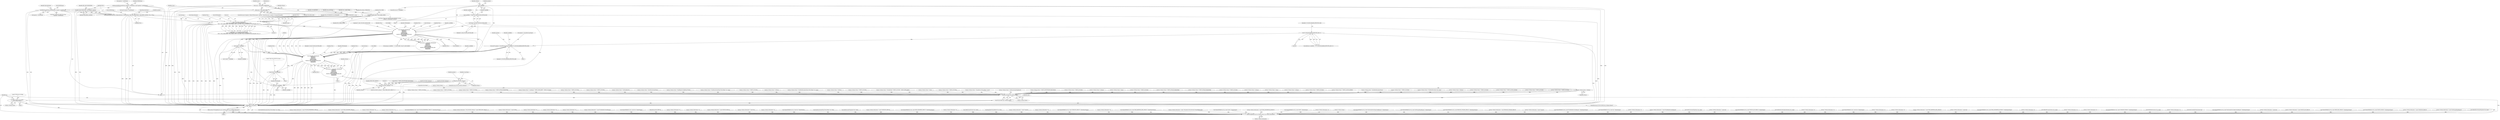 digraph "0_VeraCrypt_f30f9339c9a0b9bbcc6f5ad38804af39db1f479e@array" {
"1000676" [label="(Call,sha256 (opentest->volumeIDs[volumeType], readBuffer, TC_VOLUME_HEADER_EFFECTIVE_SIZE))"];
"1000660" [label="(Call,ZwReadFile (NtFileHandle,\n\t\t\t\t\t\t\t\tNULL,\n\t\t\t\t\t\t\t\tNULL,\n\t\t\t\t\t\t\t\tNULL,\n\t\t\t\t\t\t\t\t&IoStatus,\n\t\t\t\t\t\t\t\treadBuffer,\n\t\t\t\t\t\t\t\tTC_MAX_VOLUME_SECTOR_SIZE,\n\t\t\t\t\t\t\t\t&offset,\n\t\t\t\t\t\t\t\tNULL))"];
"1000508" [label="(Call,ZwReadFile (NtFileHandle,\n\t\t\t\t\t\t\t\tNULL,\n\t\t\t\t\t\t\t\tNULL,\n\t\t\t\t\t\t\t\tNULL,\n\t\t\t\t\t\t\t\t&IoStatus,\n\t\t\t\t\t\t\t\treadBuffer,\n\t\t\t\t\t\t\t\tTC_MAX_VOLUME_SECTOR_SIZE,\n\t\t\t\t\t\t\t\t&offset,\n\t\t\t\t\t\t\t\tNULL))"];
"1000414" [label="(Call,ZwCreateFile (&NtFileHandle,\n\t\t\t\t\t\t SYNCHRONIZE | access, &ObjectAttributes, &IoStatus, NULL,\n\t\t\t\t\t\t 0, FILE_SHARE_READ | FILE_SHARE_WRITE, FILE_OPEN, FILE_SYNCHRONOUS_IO_NONALERT, NULL, 0))"];
"1000417" [label="(Call,SYNCHRONIZE | access)"];
"1000409" [label="(Call,access |= FILE_READ_DATA)"];
"1000362" [label="(Call,access = FILE_READ_ATTRIBUTES)"];
"1000387" [label="(Call,InitializeObjectAttributes (&ObjectAttributes, &FullFileName, OBJ_CASE_INSENSITIVE | OBJ_KERNEL_HANDLE, NULL, NULL))"];
"1000381" [label="(Call,RtlInitUnicodeString (&FullFileName, opentest->wszFileName))"];
"1000373" [label="(Call,EnsureNullTerminatedString (opentest->wszFileName, sizeof (opentest->wszFileName)))"];
"1000392" [label="(Call,OBJ_CASE_INSENSITIVE | OBJ_KERNEL_HANDLE)"];
"1000426" [label="(Call,FILE_SHARE_READ | FILE_SHARE_WRITE)"];
"1000484" [label="(Call,!readBuffer)"];
"1000479" [label="(Call,*readBuffer = TCalloc (TC_MAX_VOLUME_SECTOR_SIZE))"];
"1000481" [label="(Call,TCalloc (TC_MAX_VOLUME_SECTOR_SIZE))"];
"1000581" [label="(Call,(uint64 *) readBuffer)"];
"1000676" [label="(Call,sha256 (opentest->volumeIDs[volumeType], readBuffer, TC_VOLUME_HEADER_EFFECTIVE_SIZE))"];
"1000606" [label="(Call,TC_VOLUME_HEADER_EFFECTIVE_SIZE - 8)"];
"1000658" [label="(Call,ntStatus = ZwReadFile (NtFileHandle,\n\t\t\t\t\t\t\t\tNULL,\n\t\t\t\t\t\t\t\tNULL,\n\t\t\t\t\t\t\t\tNULL,\n\t\t\t\t\t\t\t\t&IoStatus,\n\t\t\t\t\t\t\t\treadBuffer,\n\t\t\t\t\t\t\t\tTC_MAX_VOLUME_SECTOR_SIZE,\n\t\t\t\t\t\t\t\t&offset,\n\t\t\t\t\t\t\t\tNULL))"];
"1000673" [label="(Call,NT_SUCCESS (ntStatus))"];
"1000715" [label="(Call,NT_SUCCESS (ntStatus))"];
"1000720" [label="(Call,Irp->IoStatus.Status = ntStatus)"];
"1003077" [label="(Call,NT_SUCCESS (Irp->IoStatus.Status))"];
"1003076" [label="(Call,!NT_SUCCESS (Irp->IoStatus.Status))"];
"1003105" [label="(Call,Dump (\"IOCTL error 0x%08x\n\", Irp->IoStatus.Status))"];
"1003113" [label="(Call,TCCompleteIrp (Irp, Irp->IoStatus.Status, Irp->IoStatus.Information))"];
"1003112" [label="(Return,return TCCompleteIrp (Irp, Irp->IoStatus.Status, Irp->IoStatus.Information);)"];
"1000691" [label="(Call,TCfree (readBuffer))"];
"1000693" [label="(Call,ZwClose (NtFileHandle))"];
"1000679" [label="(Identifier,opentest)"];
"1000660" [label="(Call,ZwReadFile (NtFileHandle,\n\t\t\t\t\t\t\t\tNULL,\n\t\t\t\t\t\t\t\tNULL,\n\t\t\t\t\t\t\t\tNULL,\n\t\t\t\t\t\t\t\t&IoStatus,\n\t\t\t\t\t\t\t\treadBuffer,\n\t\t\t\t\t\t\t\tTC_MAX_VOLUME_SECTOR_SIZE,\n\t\t\t\t\t\t\t\t&offset,\n\t\t\t\t\t\t\t\tNULL))"];
"1000516" [label="(Identifier,TC_MAX_VOLUME_SECTOR_SIZE)"];
"1002713" [label="(Call,StartBootEncryptionSetup (DeviceObject, Irp, irpSp))"];
"1000417" [label="(Call,SYNCHRONIZE | access)"];
"1003088" [label="(Identifier,irpSp)"];
"1001313" [label="(Call,Irp->IoStatus.Status = STATUS_SUCCESS)"];
"1000413" [label="(Identifier,ntStatus)"];
"1000682" [label="(Identifier,readBuffer)"];
"1001650" [label="(Call,Irp->IoStatus.Information = sizeof (VOLUME_PROPERTIES_STRUCT))"];
"1002005" [label="(Call,Irp->IoStatus.Information = sizeof (DISK_GEOMETRY_STRUCT))"];
"1002304" [label="(Call,Irp->IoStatus.Information = 0)"];
"1000436" [label="(Block,)"];
"1000727" [label="(ControlStructure,break;)"];
"1000419" [label="(Identifier,access)"];
"1000673" [label="(Call,NT_SUCCESS (ntStatus))"];
"1000640" [label="(Block,)"];
"1000422" [label="(Call,&IoStatus)"];
"1002963" [label="(Call,Irp->IoStatus.Status = STATUS_ACCESS_DENIED)"];
"1003113" [label="(Call,TCCompleteIrp (Irp, Irp->IoStatus.Status, Irp->IoStatus.Information))"];
"1000382" [label="(Call,&FullFileName)"];
"1000668" [label="(Identifier,TC_MAX_VOLUME_SECTOR_SIZE)"];
"1000714" [label="(Call,NT_SUCCESS (ntStatus) ? sizeof (OPEN_TEST_STRUCT) : 0)"];
"1002245" [label="(Call,Irp->IoStatus.Information = 0)"];
"1000364" [label="(Identifier,FILE_READ_ATTRIBUTES)"];
"1002726" [label="(Call,Irp->IoStatus.Status = AbortBootEncryptionSetup())"];
"1002816" [label="(Call,Irp->IoStatus.Status = STATUS_SUCCESS)"];
"1001384" [label="(Call,ValidateIOBufferSize (Irp, sizeof (VOLUME_PROPERTIES_STRUCT), ValidateInputOutput))"];
"1000708" [label="(Call,Irp->IoStatus.Information = NT_SUCCESS (ntStatus) ? sizeof (OPEN_TEST_STRUCT) : 0)"];
"1000662" [label="(Identifier,NULL)"];
"1003075" [label="(ControlStructure,if (!NT_SUCCESS (Irp->IoStatus.Status)))"];
"1000374" [label="(Call,opentest->wszFileName)"];
"1002881" [label="(Call,Irp->IoStatus.Status = WriteBootDriveSector (Irp, irpSp))"];
"1000428" [label="(Identifier,FILE_SHARE_WRITE)"];
"1000702" [label="(Call,Dump (\"Open test on file %ls failed NTSTATUS 0x%08x\n\", opentest->wszFileName, ntStatus))"];
"1000420" [label="(Call,&ObjectAttributes)"];
"1000990" [label="(Call,Irp->IoStatus.Status = ntStatus)"];
"1000159" [label="(Call,Irp->IoStatus.Information = sizeof (LONG))"];
"1002733" [label="(Call,Irp->IoStatus.Information = 0)"];
"1000410" [label="(Identifier,access)"];
"1000373" [label="(Call,EnsureNullTerminatedString (opentest->wszFileName, sizeof (opentest->wszFileName)))"];
"1001051" [label="(Call,Irp->IoStatus.Information = 0)"];
"1000512" [label="(Identifier,NULL)"];
"1001361" [label="(Call,Irp->IoStatus.Status = STATUS_SUCCESS)"];
"1002488" [label="(Call,Irp->IoStatus.Information = 0)"];
"1000659" [label="(Identifier,ntStatus)"];
"1000517" [label="(Call,&offset)"];
"1000362" [label="(Call,access = FILE_READ_ATTRIBUTES)"];
"1000694" [label="(Identifier,NtFileHandle)"];
"1000581" [label="(Call,(uint64 *) readBuffer)"];
"1002339" [label="(Call,Irp->IoStatus.Information = sizeof (ProbeRealDriveSizeRequest))"];
"1001064" [label="(Call,Irp->IoStatus.Status = STATUS_ACCESS_DENIED)"];
"1001025" [label="(Call,Irp->IoStatus.Status = STATUS_SUCCESS)"];
"1000661" [label="(Identifier,NtFileHandle)"];
"1000718" [label="(Identifier,OPEN_TEST_STRUCT)"];
"1000213" [label="(Call,ValidateIOBufferSize (Irp, sizeof (int), ValidateOutput))"];
"1000120" [label="(MethodParameterIn,PIRP Irp)"];
"1000488" [label="(Identifier,ntStatus)"];
"1002655" [label="(Call,Irp->IoStatus.Status = STATUS_SUCCESS)"];
"1000664" [label="(Identifier,NULL)"];
"1000719" [label="(Literal,0)"];
"1002698" [label="(Call,Irp->IoStatus.Status = STATUS_SUCCESS)"];
"1001097" [label="(Call,Irp->IoStatus.Information = 0)"];
"1000431" [label="(Identifier,NULL)"];
"1003061" [label="(Call,Irp->IoStatus.Information = 0)"];
"1000121" [label="(Block,)"];
"1000715" [label="(Call,NT_SUCCESS (ntStatus))"];
"1000483" [label="(ControlStructure,if (!readBuffer))"];
"1000602" [label="(Call,IsAllZeroes (readBuffer + 8, TC_VOLUME_HEADER_EFFECTIVE_SIZE - 8))"];
"1000336" [label="(Call,Irp->IoStatus.Status = STATUS_SUCCESS)"];
"1000551" [label="(Call,memcmp (readBuffer + i, TC_APP_NAME, strlen (TC_APP_NAME)))"];
"1000421" [label="(Identifier,ObjectAttributes)"];
"1002512" [label="(Call,Irp->IoStatus.Information = sizeof (MOUNT_STRUCT))"];
"1000256" [label="(Call,Irp->IoStatus.Information = sizeof (int))"];
"1002835" [label="(Call,Irp->IoStatus.Information = 0)"];
"1000418" [label="(Identifier,SYNCHRONIZE)"];
"1000508" [label="(Call,ZwReadFile (NtFileHandle,\n\t\t\t\t\t\t\t\tNULL,\n\t\t\t\t\t\t\t\tNULL,\n\t\t\t\t\t\t\t\tNULL,\n\t\t\t\t\t\t\t\t&IoStatus,\n\t\t\t\t\t\t\t\treadBuffer,\n\t\t\t\t\t\t\t\tTC_MAX_VOLUME_SECTOR_SIZE,\n\t\t\t\t\t\t\t\t&offset,\n\t\t\t\t\t\t\t\tNULL))"];
"1000676" [label="(Call,sha256 (opentest->volumeIDs[volumeType], readBuffer, TC_VOLUME_HEADER_EFFECTIVE_SIZE))"];
"1000491" [label="(Block,)"];
"1000683" [label="(Identifier,TC_VOLUME_HEADER_EFFECTIVE_SIZE)"];
"1003076" [label="(Call,!NT_SUCCESS (Irp->IoStatus.Status))"];
"1000393" [label="(Identifier,OBJ_CASE_INSENSITIVE)"];
"1000671" [label="(Identifier,NULL)"];
"1000487" [label="(Call,ntStatus = STATUS_INSUFFICIENT_RESOURCES)"];
"1003036" [label="(Call,Irp->IoStatus.Status = STATUS_SUCCESS)"];
"1000693" [label="(Call,ZwClose (NtFileHandle))"];
"1000658" [label="(Call,ntStatus = ZwReadFile (NtFileHandle,\n\t\t\t\t\t\t\t\tNULL,\n\t\t\t\t\t\t\t\tNULL,\n\t\t\t\t\t\t\t\tNULL,\n\t\t\t\t\t\t\t\t&IoStatus,\n\t\t\t\t\t\t\t\treadBuffer,\n\t\t\t\t\t\t\t\tTC_MAX_VOLUME_SECTOR_SIZE,\n\t\t\t\t\t\t\t\t&offset,\n\t\t\t\t\t\t\t\tNULL))"];
"1000383" [label="(Identifier,FullFileName)"];
"1003054" [label="(Call,Irp->IoStatus.Status = STATUS_INVALID_PARAMETER)"];
"1001041" [label="(Call,Irp->IoStatus.Status = cacheEmpty ? STATUS_PIPE_EMPTY : STATUS_SUCCESS)"];
"1002955" [label="(Call,Irp->IoStatus.Status = STATUS_SUCCESS)"];
"1002789" [label="(Call,ValidateIOBufferSize (Irp, sizeof (int), ValidateOutput))"];
"1003112" [label="(Return,return TCCompleteIrp (Irp, Irp->IoStatus.Status, Irp->IoStatus.Information);)"];
"1002831" [label="(Call,StartDecoySystemWipe (DeviceObject, Irp, irpSp))"];
"1000506" [label="(Call,ntStatus = ZwReadFile (NtFileHandle,\n\t\t\t\t\t\t\t\tNULL,\n\t\t\t\t\t\t\t\tNULL,\n\t\t\t\t\t\t\t\tNULL,\n\t\t\t\t\t\t\t\t&IoStatus,\n\t\t\t\t\t\t\t\treadBuffer,\n\t\t\t\t\t\t\t\tTC_MAX_VOLUME_SECTOR_SIZE,\n\t\t\t\t\t\t\t\t&offset,\n\t\t\t\t\t\t\t\tNULL))"];
"1000485" [label="(Identifier,readBuffer)"];
"1000388" [label="(Call,&ObjectAttributes)"];
"1002778" [label="(Call,GetBootLoaderFingerprint (Irp, irpSp))"];
"1000415" [label="(Call,&NtFileHandle)"];
"1002647" [label="(Call,Irp->IoStatus.Information = sizeof (UNMOUNT_STRUCT))"];
"1000692" [label="(Identifier,readBuffer)"];
"1000675" [label="(Block,)"];
"1000480" [label="(Identifier,readBuffer)"];
"1000580" [label="(Call,*(uint64 *) readBuffer)"];
"1000639" [label="(Identifier,volumeType)"];
"1001957" [label="(Call,ValidateIOBufferSize (Irp, sizeof (DISK_GEOMETRY_STRUCT), ValidateInputOutput))"];
"1002940" [label="(Call,Irp->IoStatus.Status = STATUS_SUCCESS)"];
"1002890" [label="(Call,Irp->IoStatus.Information = 0)"];
"1000411" [label="(Identifier,FILE_READ_DATA)"];
"1000394" [label="(Identifier,OBJ_KERNEL_HANDLE)"];
"1000477" [label="(Block,)"];
"1002754" [label="(Call,Irp->IoStatus.Status = GetSetupResult())"];
"1000387" [label="(Call,InitializeObjectAttributes (&ObjectAttributes, &FullFileName, OBJ_CASE_INSENSITIVE | OBJ_KERNEL_HANDLE, NULL, NULL))"];
"1000677" [label="(Call,opentest->volumeIDs[volumeType])"];
"1002844" [label="(Call,Irp->IoStatus.Status = AbortDecoySystemWipe())"];
"1002768" [label="(Call,GetBootLoaderVersion (Irp, irpSp))"];
"1000363" [label="(Identifier,access)"];
"1002773" [label="(Call,ReopenBootVolumeHeader (Irp, irpSp))"];
"1000979" [label="(Call,Irp->IoStatus.Information = sizeof (*request))"];
"1002851" [label="(Call,Irp->IoStatus.Information = 0)"];
"1000720" [label="(Call,Irp->IoStatus.Status = ntStatus)"];
"1002979" [label="(Call,Irp->IoStatus.Status = ReadRegistryConfigFlags (FALSE))"];
"1000377" [label="(Call,sizeof (opentest->wszFileName))"];
"1002595" [label="(Call,ValidateIOBufferSize (Irp, sizeof (UNMOUNT_STRUCT), ValidateInputOutput))"];
"1002867" [label="(Call,Irp->IoStatus.Information = 0)"];
"1001718" [label="(Call,ValidateIOBufferSize (Irp, sizeof (DISK_PARTITION_INFO_STRUCT), ValidateInputOutput))"];
"1000484" [label="(Call,!readBuffer)"];
"1000429" [label="(Identifier,FILE_OPEN)"];
"1000368" [label="(Identifier,Irp)"];
"1001368" [label="(Call,Irp->IoStatus.Information = irpSp->Parameters.DeviceIoControl.OutputBufferLength)"];
"1002825" [label="(Call,Irp->IoStatus.Status = StartDecoySystemWipe (DeviceObject, Irp, irpSp))"];
"1000972" [label="(Call,Irp->IoStatus.Status = STATUS_SUCCESS)"];
"1000427" [label="(Identifier,FILE_SHARE_READ)"];
"1001331" [label="(Call,ValidateIOBufferSize (Irp, sizeof (uint32), ValidateOutput))"];
"1000414" [label="(Call,ZwCreateFile (&NtFileHandle,\n\t\t\t\t\t\t SYNCHRONIZE | access, &ObjectAttributes, &IoStatus, NULL,\n\t\t\t\t\t\t 0, FILE_SHARE_READ | FILE_SHARE_WRITE, FILE_OPEN, FILE_SYNCHRONOUS_IO_NONALERT, NULL, 0))"];
"1002013" [label="(Call,Irp->IoStatus.Status = ntStatus)"];
"1002221" [label="(Call,Irp->IoStatus.Information = sizeof (DISK_GEOMETRY_EX_STRUCT))"];
"1000140" [label="(Call,ValidateIOBufferSize (Irp, sizeof (LONG), ValidateOutput))"];
"1000665" [label="(Call,&IoStatus)"];
"1002360" [label="(Call,Irp->IoStatus.Information = 0)"];
"1003115" [label="(Call,Irp->IoStatus.Status)"];
"1002998" [label="(Call,ValidateIOBufferSize (Irp, sizeof (GetSystemDriveDumpConfigRequest), ValidateOutput))"];
"1000608" [label="(Literal,8)"];
"1002900" [label="(Call,ValidateIOBufferSize (Irp, sizeof (GetWarningFlagsRequest), ValidateOutput))"];
"1001661" [label="(Call,ValidateIOBufferSize (Irp, sizeof (RESOLVE_SYMLINK_STRUCT), ValidateInputOutput))"];
"1000400" [label="(Identifier,opentest)"];
"1001700" [label="(Call,Irp->IoStatus.Information = sizeof (RESOLVE_SYMLINK_STRUCT))"];
"1003043" [label="(Call,Irp->IoStatus.Information = sizeof (*request))"];
"1002707" [label="(Call,Irp->IoStatus.Status = StartBootEncryptionSetup (DeviceObject, Irp, irpSp))"];
"1000672" [label="(ControlStructure,if (NT_SUCCESS (ntStatus)))"];
"1002255" [label="(Call,ValidateIOBufferSize (Irp, sizeof (ProbeRealDriveSizeRequest), ValidateInputOutput))"];
"1003106" [label="(Literal,\"IOCTL error 0x%08x\n\")"];
"1001708" [label="(Call,Irp->IoStatus.Status = ntStatus)"];
"1000425" [label="(Literal,0)"];
"1000177" [label="(Call,ValidateIOBufferSize (Irp, sizeof (int), ValidateOutput))"];
"1000381" [label="(Call,RtlInitUnicodeString (&FullFileName, opentest->wszFileName))"];
"1000997" [label="(Call,Irp->IoStatus.Information = 0)"];
"1000669" [label="(Call,&offset)"];
"1000509" [label="(Identifier,NtFileHandle)"];
"1002381" [label="(Call,Irp->IoStatus.Information = sizeof (ProbeRealDriveSizeRequest))"];
"1000167" [label="(Call,Irp->IoStatus.Status = STATUS_SUCCESS)"];
"1001087" [label="(Call,Irp->IoStatus.Status = PortableMode ? STATUS_SUCCESS : STATUS_PIPE_EMPTY)"];
"1000395" [label="(Identifier,NULL)"];
"1002876" [label="(Call,GetDecoySystemWipeStatus (Irp, irpSp))"];
"1000511" [label="(Identifier,NULL)"];
"1002311" [label="(Call,Irp->IoStatus.Status = status)"];
"1000195" [label="(Call,Irp->IoStatus.Information = sizeof (int))"];
"1000606" [label="(Call,TC_VOLUME_HEADER_EFFECTIVE_SIZE - 8)"];
"1000481" [label="(Call,TCalloc (TC_MAX_VOLUME_SECTOR_SIZE))"];
"1002347" [label="(Call,Irp->IoStatus.Status = STATUS_SUCCESS)"];
"1000519" [label="(Identifier,NULL)"];
"1000552" [label="(Call,readBuffer + i)"];
"1000432" [label="(Literal,0)"];
"1002520" [label="(Call,Irp->IoStatus.Status = MountDevice (DeviceObject, mount))"];
"1001107" [label="(Call,ValidateIOBufferSize (Irp, sizeof (MOUNT_LIST_STRUCT), ValidateOutput))"];
"1002783" [label="(Call,GetBootEncryptionAlgorithmName (Irp, irpSp))"];
"1001414" [label="(Call,Irp->IoStatus.Information = 0)"];
"1002747" [label="(Call,Irp->IoStatus.Information = 0)"];
"1000274" [label="(Call,ValidateIOBufferSize (Irp, sizeof (int), ValidateOutput))"];
"1000397" [label="(ControlStructure,if (opentest->bDetectTCBootLoader || opentest->DetectFilesystem || opentest->bComputeVolumeIDs))"];
"1002860" [label="(Call,Irp->IoStatus.Status = GetDecoySystemWipeResult())"];
"1000695" [label="(Call,Dump (\"Open test on file %ls success.\n\", opentest->wszFileName))"];
"1000716" [label="(Identifier,ntStatus)"];
"1001032" [label="(Call,Irp->IoStatus.Information = 0)"];
"1002238" [label="(Call,Irp->IoStatus.Status = STATUS_INSUFFICIENT_RESOURCES)"];
"1002987" [label="(Call,Irp->IoStatus.Information = 0)"];
"1000264" [label="(Call,Irp->IoStatus.Status = STATUS_SUCCESS)"];
"1000482" [label="(Identifier,TC_MAX_VOLUME_SECTOR_SIZE)"];
"1000479" [label="(Call,*readBuffer = TCalloc (TC_MAX_VOLUME_SECTOR_SIZE))"];
"1003107" [label="(Call,Irp->IoStatus.Status)"];
"1001939" [label="(Call,Irp->IoStatus.Information = sizeof (DISK_PARTITION_INFO_STRUCT))"];
"1000513" [label="(Call,&IoStatus)"];
"1002808" [label="(Call,Irp->IoStatus.Information = sizeof (int))"];
"1002023" [label="(Call,ValidateIOBufferSize (Irp, sizeof (DISK_GEOMETRY_EX_STRUCT), ValidateInputOutput))"];
"1000687" [label="(Identifier,opentest)"];
"1000389" [label="(Identifier,ObjectAttributes)"];
"1001947" [label="(Call,Irp->IoStatus.Status = ntStatus)"];
"1002970" [label="(Call,Irp->IoStatus.Information = 0)"];
"1002367" [label="(Call,Irp->IoStatus.Status = status)"];
"1000203" [label="(Call,Irp->IoStatus.Status = STATUS_SUCCESS)"];
"1000495" [label="(Identifier,opentest)"];
"1001407" [label="(Call,Irp->IoStatus.Status = STATUS_INVALID_PARAMETER)"];
"1000721" [label="(Call,Irp->IoStatus.Status)"];
"1003078" [label="(Call,Irp->IoStatus.Status)"];
"1003105" [label="(Call,Dump (\"IOCTL error 0x%08x\n\", Irp->IoStatus.Status))"];
"1002742" [label="(Call,GetBootEncryptionStatus (Irp, irpSp))"];
"1001071" [label="(Call,Irp->IoStatus.Information = 0)"];
"1002717" [label="(Call,Irp->IoStatus.Information = 0)"];
"1003092" [label="(Block,)"];
"1000510" [label="(Identifier,NULL)"];
"1000515" [label="(Identifier,readBuffer)"];
"1000667" [label="(Identifier,readBuffer)"];
"1003077" [label="(Call,NT_SUCCESS (Irp->IoStatus.Status))"];
"1000691" [label="(Call,TCfree (readBuffer))"];
"1000434" [label="(Call,NT_SUCCESS (ntStatus))"];
"1002481" [label="(Call,Irp->IoStatus.Status = STATUS_INVALID_PARAMETER)"];
"1002665" [label="(Call,ValidateIOBufferSize (Irp, sizeof (UNMOUNT_STRUCT), ValidateInputOutput))"];
"1003125" [label="(MethodReturn,NTSTATUS)"];
"1002887" [label="(Call,WriteBootDriveSector (Irp, irpSp))"];
"1001015" [label="(Call,Irp->IoStatus.Information = 0)"];
"1000424" [label="(Identifier,NULL)"];
"1000663" [label="(Identifier,NULL)"];
"1000125" [label="(Call,IoGetCurrentIrpStackLocation (Irp))"];
"1003120" [label="(Call,Irp->IoStatus.Information)"];
"1000674" [label="(Identifier,ntStatus)"];
"1000384" [label="(Call,opentest->wszFileName)"];
"1000521" [label="(Call,NT_SUCCESS (ntStatus))"];
"1000748" [label="(Call,ValidateIOBufferSize (Irp, sizeof (GetSystemDriveConfigurationRequest), ValidateInputOutput))"];
"1000396" [label="(Identifier,NULL)"];
"1003114" [label="(Identifier,Irp)"];
"1000390" [label="(Call,&FullFileName)"];
"1001643" [label="(Call,Irp->IoStatus.Status = STATUS_SUCCESS)"];
"1000328" [label="(Call,Irp->IoStatus.Information = sizeof (int))"];
"1001320" [label="(Call,Irp->IoStatus.Information = sizeof (MOUNT_LIST_STRUCT))"];
"1000367" [label="(Call,ValidateIOBufferSize (Irp, sizeof (OPEN_TEST_STRUCT), ValidateInputOutput))"];
"1000426" [label="(Call,FILE_SHARE_READ | FILE_SHARE_WRITE)"];
"1000430" [label="(Identifier,FILE_SYNCHRONOUS_IO_NONALERT)"];
"1002229" [label="(Call,Irp->IoStatus.Status = ntStatus)"];
"1000607" [label="(Identifier,TC_VOLUME_HEADER_EFFECTIVE_SIZE)"];
"1002399" [label="(Call,ValidateIOBufferSize (Irp, sizeof (MOUNT_STRUCT), ValidateInputOutput))"];
"1002389" [label="(Call,Irp->IoStatus.Status = status)"];
"1002690" [label="(Call,Irp->IoStatus.Information = sizeof (UNMOUNT_STRUCT))"];
"1000726" [label="(Identifier,ntStatus)"];
"1001008" [label="(Call,Irp->IoStatus.Status = ntStatus)"];
"1000696" [label="(Literal,\"Open test on file %ls success.\n\")"];
"1000583" [label="(Identifier,readBuffer)"];
"1002932" [label="(Call,Irp->IoStatus.Information = sizeof (GetWarningFlagsRequest))"];
"1002763" [label="(Call,GetBootDriveVolumeProperties (Irp, irpSp))"];
"1000409" [label="(Call,access |= FILE_READ_DATA)"];
"1000345" [label="(Block,)"];
"1000392" [label="(Call,OBJ_CASE_INSENSITIVE | OBJ_KERNEL_HANDLE)"];
"1000412" [label="(Call,ntStatus = ZwCreateFile (&NtFileHandle,\n\t\t\t\t\t\t SYNCHRONIZE | access, &ObjectAttributes, &IoStatus, NULL,\n\t\t\t\t\t\t 0, FILE_SHARE_READ | FILE_SHARE_WRITE, FILE_OPEN, FILE_SYNCHRONOUS_IO_NONALERT, NULL, 0))"];
"1000676" -> "1000675"  [label="AST: "];
"1000676" -> "1000683"  [label="CFG: "];
"1000677" -> "1000676"  [label="AST: "];
"1000682" -> "1000676"  [label="AST: "];
"1000683" -> "1000676"  [label="AST: "];
"1000687" -> "1000676"  [label="CFG: "];
"1000676" -> "1003125"  [label="DDG: "];
"1000676" -> "1003125"  [label="DDG: "];
"1000676" -> "1003125"  [label="DDG: "];
"1000676" -> "1003125"  [label="DDG: "];
"1000676" -> "1000660"  [label="DDG: "];
"1000660" -> "1000676"  [label="DDG: "];
"1000606" -> "1000676"  [label="DDG: "];
"1000676" -> "1000691"  [label="DDG: "];
"1000660" -> "1000658"  [label="AST: "];
"1000660" -> "1000671"  [label="CFG: "];
"1000661" -> "1000660"  [label="AST: "];
"1000662" -> "1000660"  [label="AST: "];
"1000663" -> "1000660"  [label="AST: "];
"1000664" -> "1000660"  [label="AST: "];
"1000665" -> "1000660"  [label="AST: "];
"1000667" -> "1000660"  [label="AST: "];
"1000668" -> "1000660"  [label="AST: "];
"1000669" -> "1000660"  [label="AST: "];
"1000671" -> "1000660"  [label="AST: "];
"1000658" -> "1000660"  [label="CFG: "];
"1000660" -> "1003125"  [label="DDG: "];
"1000660" -> "1003125"  [label="DDG: "];
"1000660" -> "1003125"  [label="DDG: "];
"1000660" -> "1003125"  [label="DDG: "];
"1000660" -> "1003125"  [label="DDG: "];
"1000660" -> "1003125"  [label="DDG: "];
"1000660" -> "1000658"  [label="DDG: "];
"1000660" -> "1000658"  [label="DDG: "];
"1000660" -> "1000658"  [label="DDG: "];
"1000660" -> "1000658"  [label="DDG: "];
"1000660" -> "1000658"  [label="DDG: "];
"1000660" -> "1000658"  [label="DDG: "];
"1000508" -> "1000660"  [label="DDG: "];
"1000508" -> "1000660"  [label="DDG: "];
"1000508" -> "1000660"  [label="DDG: "];
"1000508" -> "1000660"  [label="DDG: "];
"1000508" -> "1000660"  [label="DDG: "];
"1000508" -> "1000660"  [label="DDG: "];
"1000414" -> "1000660"  [label="DDG: "];
"1000414" -> "1000660"  [label="DDG: "];
"1000581" -> "1000660"  [label="DDG: "];
"1000484" -> "1000660"  [label="DDG: "];
"1000481" -> "1000660"  [label="DDG: "];
"1000660" -> "1000691"  [label="DDG: "];
"1000660" -> "1000693"  [label="DDG: "];
"1000508" -> "1000506"  [label="AST: "];
"1000508" -> "1000519"  [label="CFG: "];
"1000509" -> "1000508"  [label="AST: "];
"1000510" -> "1000508"  [label="AST: "];
"1000511" -> "1000508"  [label="AST: "];
"1000512" -> "1000508"  [label="AST: "];
"1000513" -> "1000508"  [label="AST: "];
"1000515" -> "1000508"  [label="AST: "];
"1000516" -> "1000508"  [label="AST: "];
"1000517" -> "1000508"  [label="AST: "];
"1000519" -> "1000508"  [label="AST: "];
"1000506" -> "1000508"  [label="CFG: "];
"1000508" -> "1003125"  [label="DDG: "];
"1000508" -> "1003125"  [label="DDG: "];
"1000508" -> "1003125"  [label="DDG: "];
"1000508" -> "1003125"  [label="DDG: "];
"1000508" -> "1003125"  [label="DDG: "];
"1000508" -> "1003125"  [label="DDG: "];
"1000508" -> "1000506"  [label="DDG: "];
"1000508" -> "1000506"  [label="DDG: "];
"1000508" -> "1000506"  [label="DDG: "];
"1000508" -> "1000506"  [label="DDG: "];
"1000508" -> "1000506"  [label="DDG: "];
"1000508" -> "1000506"  [label="DDG: "];
"1000414" -> "1000508"  [label="DDG: "];
"1000414" -> "1000508"  [label="DDG: "];
"1000484" -> "1000508"  [label="DDG: "];
"1000481" -> "1000508"  [label="DDG: "];
"1000508" -> "1000551"  [label="DDG: "];
"1000508" -> "1000552"  [label="DDG: "];
"1000508" -> "1000581"  [label="DDG: "];
"1000508" -> "1000691"  [label="DDG: "];
"1000508" -> "1000693"  [label="DDG: "];
"1000414" -> "1000412"  [label="AST: "];
"1000414" -> "1000432"  [label="CFG: "];
"1000415" -> "1000414"  [label="AST: "];
"1000417" -> "1000414"  [label="AST: "];
"1000420" -> "1000414"  [label="AST: "];
"1000422" -> "1000414"  [label="AST: "];
"1000424" -> "1000414"  [label="AST: "];
"1000425" -> "1000414"  [label="AST: "];
"1000426" -> "1000414"  [label="AST: "];
"1000429" -> "1000414"  [label="AST: "];
"1000430" -> "1000414"  [label="AST: "];
"1000431" -> "1000414"  [label="AST: "];
"1000432" -> "1000414"  [label="AST: "];
"1000412" -> "1000414"  [label="CFG: "];
"1000414" -> "1003125"  [label="DDG: "];
"1000414" -> "1003125"  [label="DDG: "];
"1000414" -> "1003125"  [label="DDG: "];
"1000414" -> "1003125"  [label="DDG: "];
"1000414" -> "1003125"  [label="DDG: "];
"1000414" -> "1003125"  [label="DDG: "];
"1000414" -> "1003125"  [label="DDG: "];
"1000414" -> "1003125"  [label="DDG: "];
"1000414" -> "1000412"  [label="DDG: "];
"1000414" -> "1000412"  [label="DDG: "];
"1000414" -> "1000412"  [label="DDG: "];
"1000414" -> "1000412"  [label="DDG: "];
"1000414" -> "1000412"  [label="DDG: "];
"1000414" -> "1000412"  [label="DDG: "];
"1000414" -> "1000412"  [label="DDG: "];
"1000414" -> "1000412"  [label="DDG: "];
"1000414" -> "1000412"  [label="DDG: "];
"1000417" -> "1000414"  [label="DDG: "];
"1000417" -> "1000414"  [label="DDG: "];
"1000387" -> "1000414"  [label="DDG: "];
"1000387" -> "1000414"  [label="DDG: "];
"1000426" -> "1000414"  [label="DDG: "];
"1000426" -> "1000414"  [label="DDG: "];
"1000417" -> "1000419"  [label="CFG: "];
"1000418" -> "1000417"  [label="AST: "];
"1000419" -> "1000417"  [label="AST: "];
"1000421" -> "1000417"  [label="CFG: "];
"1000417" -> "1003125"  [label="DDG: "];
"1000417" -> "1003125"  [label="DDG: "];
"1000409" -> "1000417"  [label="DDG: "];
"1000362" -> "1000417"  [label="DDG: "];
"1000409" -> "1000397"  [label="AST: "];
"1000409" -> "1000411"  [label="CFG: "];
"1000410" -> "1000409"  [label="AST: "];
"1000411" -> "1000409"  [label="AST: "];
"1000413" -> "1000409"  [label="CFG: "];
"1000409" -> "1003125"  [label="DDG: "];
"1000409" -> "1003125"  [label="DDG: "];
"1000362" -> "1000409"  [label="DDG: "];
"1000362" -> "1000345"  [label="AST: "];
"1000362" -> "1000364"  [label="CFG: "];
"1000363" -> "1000362"  [label="AST: "];
"1000364" -> "1000362"  [label="AST: "];
"1000368" -> "1000362"  [label="CFG: "];
"1000362" -> "1003125"  [label="DDG: "];
"1000362" -> "1003125"  [label="DDG: "];
"1000387" -> "1000345"  [label="AST: "];
"1000387" -> "1000396"  [label="CFG: "];
"1000388" -> "1000387"  [label="AST: "];
"1000390" -> "1000387"  [label="AST: "];
"1000392" -> "1000387"  [label="AST: "];
"1000395" -> "1000387"  [label="AST: "];
"1000396" -> "1000387"  [label="AST: "];
"1000400" -> "1000387"  [label="CFG: "];
"1000387" -> "1003125"  [label="DDG: "];
"1000387" -> "1003125"  [label="DDG: "];
"1000387" -> "1003125"  [label="DDG: "];
"1000381" -> "1000387"  [label="DDG: "];
"1000392" -> "1000387"  [label="DDG: "];
"1000392" -> "1000387"  [label="DDG: "];
"1000381" -> "1000345"  [label="AST: "];
"1000381" -> "1000384"  [label="CFG: "];
"1000382" -> "1000381"  [label="AST: "];
"1000384" -> "1000381"  [label="AST: "];
"1000389" -> "1000381"  [label="CFG: "];
"1000381" -> "1003125"  [label="DDG: "];
"1000381" -> "1003125"  [label="DDG: "];
"1000373" -> "1000381"  [label="DDG: "];
"1000381" -> "1000695"  [label="DDG: "];
"1000381" -> "1000702"  [label="DDG: "];
"1000373" -> "1000345"  [label="AST: "];
"1000373" -> "1000377"  [label="CFG: "];
"1000374" -> "1000373"  [label="AST: "];
"1000377" -> "1000373"  [label="AST: "];
"1000383" -> "1000373"  [label="CFG: "];
"1000373" -> "1003125"  [label="DDG: "];
"1000392" -> "1000394"  [label="CFG: "];
"1000393" -> "1000392"  [label="AST: "];
"1000394" -> "1000392"  [label="AST: "];
"1000395" -> "1000392"  [label="CFG: "];
"1000392" -> "1003125"  [label="DDG: "];
"1000392" -> "1003125"  [label="DDG: "];
"1000426" -> "1000428"  [label="CFG: "];
"1000427" -> "1000426"  [label="AST: "];
"1000428" -> "1000426"  [label="AST: "];
"1000429" -> "1000426"  [label="CFG: "];
"1000426" -> "1003125"  [label="DDG: "];
"1000426" -> "1003125"  [label="DDG: "];
"1000484" -> "1000483"  [label="AST: "];
"1000484" -> "1000485"  [label="CFG: "];
"1000485" -> "1000484"  [label="AST: "];
"1000488" -> "1000484"  [label="CFG: "];
"1000495" -> "1000484"  [label="CFG: "];
"1000484" -> "1003125"  [label="DDG: "];
"1000484" -> "1003125"  [label="DDG: "];
"1000479" -> "1000484"  [label="DDG: "];
"1000484" -> "1000691"  [label="DDG: "];
"1000479" -> "1000477"  [label="AST: "];
"1000479" -> "1000481"  [label="CFG: "];
"1000480" -> "1000479"  [label="AST: "];
"1000481" -> "1000479"  [label="AST: "];
"1000485" -> "1000479"  [label="CFG: "];
"1000479" -> "1003125"  [label="DDG: "];
"1000481" -> "1000479"  [label="DDG: "];
"1000481" -> "1000482"  [label="CFG: "];
"1000482" -> "1000481"  [label="AST: "];
"1000481" -> "1003125"  [label="DDG: "];
"1000581" -> "1000580"  [label="AST: "];
"1000581" -> "1000583"  [label="CFG: "];
"1000582" -> "1000581"  [label="AST: "];
"1000583" -> "1000581"  [label="AST: "];
"1000580" -> "1000581"  [label="CFG: "];
"1000581" -> "1003125"  [label="DDG: "];
"1000581" -> "1000691"  [label="DDG: "];
"1000606" -> "1000602"  [label="AST: "];
"1000606" -> "1000608"  [label="CFG: "];
"1000607" -> "1000606"  [label="AST: "];
"1000608" -> "1000606"  [label="AST: "];
"1000602" -> "1000606"  [label="CFG: "];
"1000606" -> "1003125"  [label="DDG: "];
"1000606" -> "1000602"  [label="DDG: "];
"1000606" -> "1000602"  [label="DDG: "];
"1000658" -> "1000640"  [label="AST: "];
"1000659" -> "1000658"  [label="AST: "];
"1000674" -> "1000658"  [label="CFG: "];
"1000658" -> "1003125"  [label="DDG: "];
"1000658" -> "1000673"  [label="DDG: "];
"1000673" -> "1000672"  [label="AST: "];
"1000673" -> "1000674"  [label="CFG: "];
"1000674" -> "1000673"  [label="AST: "];
"1000679" -> "1000673"  [label="CFG: "];
"1000639" -> "1000673"  [label="CFG: "];
"1000673" -> "1003125"  [label="DDG: "];
"1000673" -> "1003125"  [label="DDG: "];
"1000673" -> "1000715"  [label="DDG: "];
"1000715" -> "1000714"  [label="AST: "];
"1000715" -> "1000716"  [label="CFG: "];
"1000716" -> "1000715"  [label="AST: "];
"1000718" -> "1000715"  [label="CFG: "];
"1000719" -> "1000715"  [label="CFG: "];
"1000521" -> "1000715"  [label="DDG: "];
"1000487" -> "1000715"  [label="DDG: "];
"1000434" -> "1000715"  [label="DDG: "];
"1000702" -> "1000715"  [label="DDG: "];
"1000715" -> "1000720"  [label="DDG: "];
"1000720" -> "1000345"  [label="AST: "];
"1000720" -> "1000726"  [label="CFG: "];
"1000721" -> "1000720"  [label="AST: "];
"1000726" -> "1000720"  [label="AST: "];
"1000727" -> "1000720"  [label="CFG: "];
"1000720" -> "1003125"  [label="DDG: "];
"1000720" -> "1003077"  [label="DDG: "];
"1003077" -> "1003076"  [label="AST: "];
"1003077" -> "1003078"  [label="CFG: "];
"1003078" -> "1003077"  [label="AST: "];
"1003076" -> "1003077"  [label="CFG: "];
"1003077" -> "1003076"  [label="DDG: "];
"1000167" -> "1003077"  [label="DDG: "];
"1001025" -> "1003077"  [label="DDG: "];
"1001708" -> "1003077"  [label="DDG: "];
"1002825" -> "1003077"  [label="DDG: "];
"1002229" -> "1003077"  [label="DDG: "];
"1001313" -> "1003077"  [label="DDG: "];
"1002844" -> "1003077"  [label="DDG: "];
"1002707" -> "1003077"  [label="DDG: "];
"1002979" -> "1003077"  [label="DDG: "];
"1003036" -> "1003077"  [label="DDG: "];
"1002726" -> "1003077"  [label="DDG: "];
"1002347" -> "1003077"  [label="DDG: "];
"1000990" -> "1003077"  [label="DDG: "];
"1001087" -> "1003077"  [label="DDG: "];
"1002655" -> "1003077"  [label="DDG: "];
"1001041" -> "1003077"  [label="DDG: "];
"1003054" -> "1003077"  [label="DDG: "];
"1002955" -> "1003077"  [label="DDG: "];
"1000264" -> "1003077"  [label="DDG: "];
"1002881" -> "1003077"  [label="DDG: "];
"1001407" -> "1003077"  [label="DDG: "];
"1002698" -> "1003077"  [label="DDG: "];
"1001643" -> "1003077"  [label="DDG: "];
"1002367" -> "1003077"  [label="DDG: "];
"1001008" -> "1003077"  [label="DDG: "];
"1002238" -> "1003077"  [label="DDG: "];
"1000972" -> "1003077"  [label="DDG: "];
"1001947" -> "1003077"  [label="DDG: "];
"1002754" -> "1003077"  [label="DDG: "];
"1001064" -> "1003077"  [label="DDG: "];
"1002481" -> "1003077"  [label="DDG: "];
"1002816" -> "1003077"  [label="DDG: "];
"1002311" -> "1003077"  [label="DDG: "];
"1002013" -> "1003077"  [label="DDG: "];
"1002389" -> "1003077"  [label="DDG: "];
"1002963" -> "1003077"  [label="DDG: "];
"1002520" -> "1003077"  [label="DDG: "];
"1000336" -> "1003077"  [label="DDG: "];
"1001361" -> "1003077"  [label="DDG: "];
"1002860" -> "1003077"  [label="DDG: "];
"1000203" -> "1003077"  [label="DDG: "];
"1002940" -> "1003077"  [label="DDG: "];
"1003077" -> "1003105"  [label="DDG: "];
"1003077" -> "1003113"  [label="DDG: "];
"1003076" -> "1003075"  [label="AST: "];
"1003088" -> "1003076"  [label="CFG: "];
"1003114" -> "1003076"  [label="CFG: "];
"1003076" -> "1003125"  [label="DDG: "];
"1003076" -> "1003125"  [label="DDG: "];
"1003105" -> "1003092"  [label="AST: "];
"1003105" -> "1003107"  [label="CFG: "];
"1003106" -> "1003105"  [label="AST: "];
"1003107" -> "1003105"  [label="AST: "];
"1003114" -> "1003105"  [label="CFG: "];
"1003105" -> "1003125"  [label="DDG: "];
"1003105" -> "1003113"  [label="DDG: "];
"1003113" -> "1003112"  [label="AST: "];
"1003113" -> "1003120"  [label="CFG: "];
"1003114" -> "1003113"  [label="AST: "];
"1003115" -> "1003113"  [label="AST: "];
"1003120" -> "1003113"  [label="AST: "];
"1003112" -> "1003113"  [label="CFG: "];
"1003113" -> "1003125"  [label="DDG: "];
"1003113" -> "1003125"  [label="DDG: "];
"1003113" -> "1003125"  [label="DDG: "];
"1003113" -> "1003125"  [label="DDG: "];
"1003113" -> "1003112"  [label="DDG: "];
"1000177" -> "1003113"  [label="DDG: "];
"1000125" -> "1003113"  [label="DDG: "];
"1002887" -> "1003113"  [label="DDG: "];
"1000213" -> "1003113"  [label="DDG: "];
"1000140" -> "1003113"  [label="DDG: "];
"1002742" -> "1003113"  [label="DDG: "];
"1002595" -> "1003113"  [label="DDG: "];
"1002713" -> "1003113"  [label="DDG: "];
"1002255" -> "1003113"  [label="DDG: "];
"1002768" -> "1003113"  [label="DDG: "];
"1002023" -> "1003113"  [label="DDG: "];
"1000274" -> "1003113"  [label="DDG: "];
"1001661" -> "1003113"  [label="DDG: "];
"1002399" -> "1003113"  [label="DDG: "];
"1002778" -> "1003113"  [label="DDG: "];
"1002665" -> "1003113"  [label="DDG: "];
"1001384" -> "1003113"  [label="DDG: "];
"1001107" -> "1003113"  [label="DDG: "];
"1001331" -> "1003113"  [label="DDG: "];
"1002876" -> "1003113"  [label="DDG: "];
"1001957" -> "1003113"  [label="DDG: "];
"1002773" -> "1003113"  [label="DDG: "];
"1002763" -> "1003113"  [label="DDG: "];
"1002789" -> "1003113"  [label="DDG: "];
"1000367" -> "1003113"  [label="DDG: "];
"1002783" -> "1003113"  [label="DDG: "];
"1001718" -> "1003113"  [label="DDG: "];
"1002998" -> "1003113"  [label="DDG: "];
"1002900" -> "1003113"  [label="DDG: "];
"1000748" -> "1003113"  [label="DDG: "];
"1002831" -> "1003113"  [label="DDG: "];
"1000120" -> "1003113"  [label="DDG: "];
"1000708" -> "1003113"  [label="DDG: "];
"1002245" -> "1003113"  [label="DDG: "];
"1002647" -> "1003113"  [label="DDG: "];
"1001650" -> "1003113"  [label="DDG: "];
"1001414" -> "1003113"  [label="DDG: "];
"1001015" -> "1003113"  [label="DDG: "];
"1001939" -> "1003113"  [label="DDG: "];
"1002690" -> "1003113"  [label="DDG: "];
"1002747" -> "1003113"  [label="DDG: "];
"1001071" -> "1003113"  [label="DDG: "];
"1000328" -> "1003113"  [label="DDG: "];
"1001032" -> "1003113"  [label="DDG: "];
"1002808" -> "1003113"  [label="DDG: "];
"1002360" -> "1003113"  [label="DDG: "];
"1002512" -> "1003113"  [label="DDG: "];
"1002867" -> "1003113"  [label="DDG: "];
"1003061" -> "1003113"  [label="DDG: "];
"1002381" -> "1003113"  [label="DDG: "];
"1000997" -> "1003113"  [label="DDG: "];
"1002221" -> "1003113"  [label="DDG: "];
"1002932" -> "1003113"  [label="DDG: "];
"1002987" -> "1003113"  [label="DDG: "];
"1000159" -> "1003113"  [label="DDG: "];
"1001097" -> "1003113"  [label="DDG: "];
"1001320" -> "1003113"  [label="DDG: "];
"1002339" -> "1003113"  [label="DDG: "];
"1002005" -> "1003113"  [label="DDG: "];
"1002970" -> "1003113"  [label="DDG: "];
"1000979" -> "1003113"  [label="DDG: "];
"1003043" -> "1003113"  [label="DDG: "];
"1001700" -> "1003113"  [label="DDG: "];
"1002304" -> "1003113"  [label="DDG: "];
"1002488" -> "1003113"  [label="DDG: "];
"1002733" -> "1003113"  [label="DDG: "];
"1000256" -> "1003113"  [label="DDG: "];
"1000195" -> "1003113"  [label="DDG: "];
"1002717" -> "1003113"  [label="DDG: "];
"1002835" -> "1003113"  [label="DDG: "];
"1001368" -> "1003113"  [label="DDG: "];
"1001051" -> "1003113"  [label="DDG: "];
"1002851" -> "1003113"  [label="DDG: "];
"1002890" -> "1003113"  [label="DDG: "];
"1003112" -> "1000121"  [label="AST: "];
"1003125" -> "1003112"  [label="CFG: "];
"1003112" -> "1003125"  [label="DDG: "];
"1000691" -> "1000491"  [label="AST: "];
"1000691" -> "1000692"  [label="CFG: "];
"1000692" -> "1000691"  [label="AST: "];
"1000694" -> "1000691"  [label="CFG: "];
"1000691" -> "1003125"  [label="DDG: "];
"1000691" -> "1003125"  [label="DDG: "];
"1000693" -> "1000436"  [label="AST: "];
"1000693" -> "1000694"  [label="CFG: "];
"1000694" -> "1000693"  [label="AST: "];
"1000696" -> "1000693"  [label="CFG: "];
"1000693" -> "1003125"  [label="DDG: "];
"1000693" -> "1003125"  [label="DDG: "];
}
